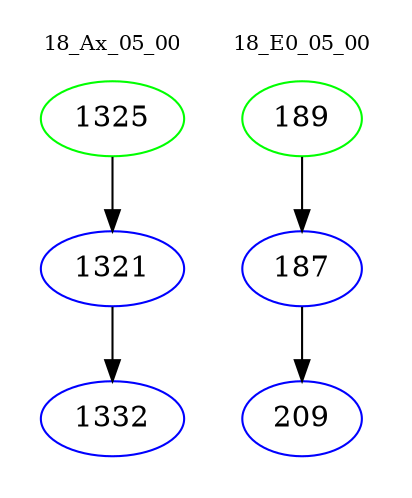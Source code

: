 digraph{
subgraph cluster_0 {
color = white
label = "18_Ax_05_00";
fontsize=10;
T0_1325 [label="1325", color="green"]
T0_1325 -> T0_1321 [color="black"]
T0_1321 [label="1321", color="blue"]
T0_1321 -> T0_1332 [color="black"]
T0_1332 [label="1332", color="blue"]
}
subgraph cluster_1 {
color = white
label = "18_E0_05_00";
fontsize=10;
T1_189 [label="189", color="green"]
T1_189 -> T1_187 [color="black"]
T1_187 [label="187", color="blue"]
T1_187 -> T1_209 [color="black"]
T1_209 [label="209", color="blue"]
}
}
